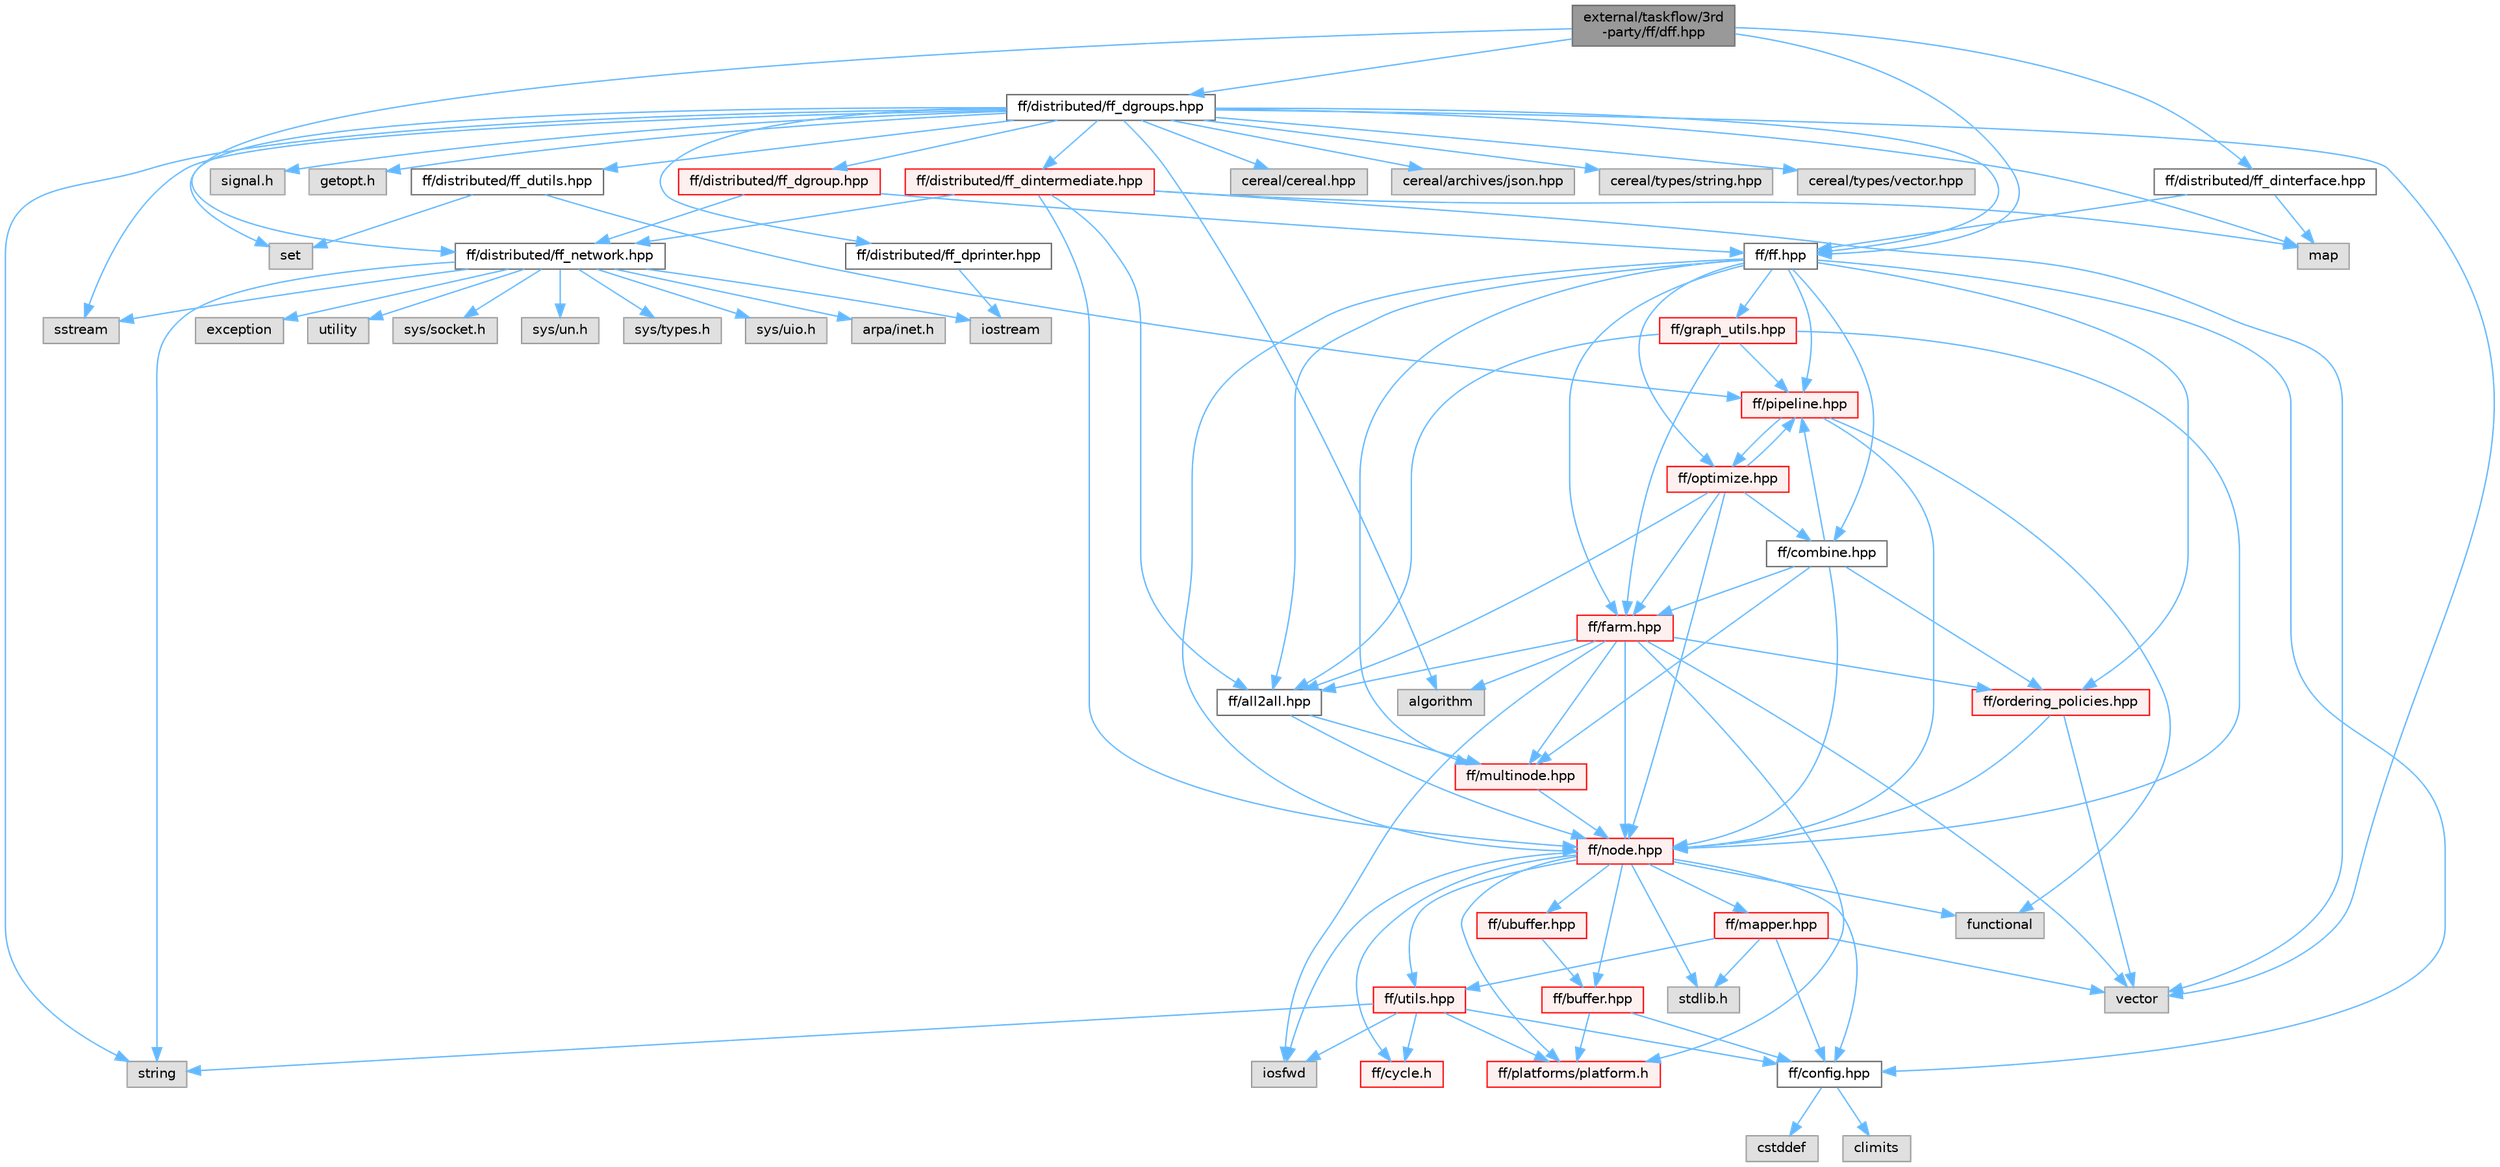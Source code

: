 digraph "external/taskflow/3rd-party/ff/dff.hpp"
{
 // LATEX_PDF_SIZE
  bgcolor="transparent";
  edge [fontname=Helvetica,fontsize=10,labelfontname=Helvetica,labelfontsize=10];
  node [fontname=Helvetica,fontsize=10,shape=box,height=0.2,width=0.4];
  Node1 [id="Node000001",label="external/taskflow/3rd\l-party/ff/dff.hpp",height=0.2,width=0.4,color="gray40", fillcolor="grey60", style="filled", fontcolor="black",tooltip=" "];
  Node1 -> Node2 [id="edge1_Node000001_Node000002",color="steelblue1",style="solid",tooltip=" "];
  Node2 [id="Node000002",label="ff/ff.hpp",height=0.2,width=0.4,color="grey40", fillcolor="white", style="filled",URL="$ff_8hpp.html",tooltip=" "];
  Node2 -> Node3 [id="edge2_Node000002_Node000003",color="steelblue1",style="solid",tooltip=" "];
  Node3 [id="Node000003",label="ff/config.hpp",height=0.2,width=0.4,color="grey40", fillcolor="white", style="filled",URL="$config_8hpp.html",tooltip=" "];
  Node3 -> Node4 [id="edge3_Node000003_Node000004",color="steelblue1",style="solid",tooltip=" "];
  Node4 [id="Node000004",label="cstddef",height=0.2,width=0.4,color="grey60", fillcolor="#E0E0E0", style="filled",tooltip=" "];
  Node3 -> Node5 [id="edge4_Node000003_Node000005",color="steelblue1",style="solid",tooltip=" "];
  Node5 [id="Node000005",label="climits",height=0.2,width=0.4,color="grey60", fillcolor="#E0E0E0", style="filled",tooltip=" "];
  Node2 -> Node6 [id="edge5_Node000002_Node000006",color="steelblue1",style="solid",tooltip=" "];
  Node6 [id="Node000006",label="ff/node.hpp",height=0.2,width=0.4,color="red", fillcolor="#FFF0F0", style="filled",URL="$node_8hpp.html",tooltip="FastFlow ff_node"];
  Node6 -> Node7 [id="edge6_Node000006_Node000007",color="steelblue1",style="solid",tooltip=" "];
  Node7 [id="Node000007",label="stdlib.h",height=0.2,width=0.4,color="grey60", fillcolor="#E0E0E0", style="filled",tooltip=" "];
  Node6 -> Node8 [id="edge7_Node000006_Node000008",color="steelblue1",style="solid",tooltip=" "];
  Node8 [id="Node000008",label="iosfwd",height=0.2,width=0.4,color="grey60", fillcolor="#E0E0E0", style="filled",tooltip=" "];
  Node6 -> Node9 [id="edge8_Node000006_Node000009",color="steelblue1",style="solid",tooltip=" "];
  Node9 [id="Node000009",label="functional",height=0.2,width=0.4,color="grey60", fillcolor="#E0E0E0", style="filled",tooltip=" "];
  Node6 -> Node10 [id="edge9_Node000006_Node000010",color="steelblue1",style="solid",tooltip=" "];
  Node10 [id="Node000010",label="ff/platforms/platform.h",height=0.2,width=0.4,color="red", fillcolor="#FFF0F0", style="filled",URL="$external_2taskflow_23rd-party_2ff_2platforms_2_platform_8h.html",tooltip=" "];
  Node6 -> Node12 [id="edge10_Node000006_Node000012",color="steelblue1",style="solid",tooltip=" "];
  Node12 [id="Node000012",label="ff/cycle.h",height=0.2,width=0.4,color="red", fillcolor="#FFF0F0", style="filled",URL="$cycle_8h.html",tooltip=" "];
  Node6 -> Node14 [id="edge11_Node000006_Node000014",color="steelblue1",style="solid",tooltip=" "];
  Node14 [id="Node000014",label="ff/utils.hpp",height=0.2,width=0.4,color="red", fillcolor="#FFF0F0", style="filled",URL="$utils_8hpp.html",tooltip="Utility functions"];
  Node14 -> Node8 [id="edge12_Node000014_Node000008",color="steelblue1",style="solid",tooltip=" "];
  Node14 -> Node3 [id="edge13_Node000014_Node000003",color="steelblue1",style="solid",tooltip=" "];
  Node14 -> Node10 [id="edge14_Node000014_Node000010",color="steelblue1",style="solid",tooltip=" "];
  Node14 -> Node20 [id="edge15_Node000014_Node000020",color="steelblue1",style="solid",tooltip=" "];
  Node20 [id="Node000020",label="string",height=0.2,width=0.4,color="grey60", fillcolor="#E0E0E0", style="filled",tooltip=" "];
  Node14 -> Node12 [id="edge16_Node000014_Node000012",color="steelblue1",style="solid",tooltip=" "];
  Node6 -> Node24 [id="edge17_Node000006_Node000024",color="steelblue1",style="solid",tooltip=" "];
  Node24 [id="Node000024",label="ff/buffer.hpp",height=0.2,width=0.4,color="red", fillcolor="#FFF0F0", style="filled",URL="$buffer_8hpp.html",tooltip="This file contains the definition of the bounded SPSC channel buffer used in FastFlow"];
  Node24 -> Node3 [id="edge18_Node000024_Node000003",color="steelblue1",style="solid",tooltip=" "];
  Node24 -> Node10 [id="edge19_Node000024_Node000010",color="steelblue1",style="solid",tooltip=" "];
  Node6 -> Node25 [id="edge20_Node000006_Node000025",color="steelblue1",style="solid",tooltip=" "];
  Node25 [id="Node000025",label="ff/ubuffer.hpp",height=0.2,width=0.4,color="red", fillcolor="#FFF0F0", style="filled",URL="$ubuffer_8hpp.html",tooltip="This file contains the definition of the unbounded SWSR circular buffer used in FastFlow"];
  Node25 -> Node24 [id="edge21_Node000025_Node000024",color="steelblue1",style="solid",tooltip=" "];
  Node6 -> Node29 [id="edge22_Node000006_Node000029",color="steelblue1",style="solid",tooltip=" "];
  Node29 [id="Node000029",label="ff/mapper.hpp",height=0.2,width=0.4,color="red", fillcolor="#FFF0F0", style="filled",URL="$mapper_8hpp.html",tooltip="This file contains the thread mapper definition used in FastFlow"];
  Node29 -> Node7 [id="edge23_Node000029_Node000007",color="steelblue1",style="solid",tooltip=" "];
  Node29 -> Node3 [id="edge24_Node000029_Node000003",color="steelblue1",style="solid",tooltip=" "];
  Node29 -> Node14 [id="edge25_Node000029_Node000014",color="steelblue1",style="solid",tooltip=" "];
  Node29 -> Node36 [id="edge26_Node000029_Node000036",color="steelblue1",style="solid",tooltip=" "];
  Node36 [id="Node000036",label="vector",height=0.2,width=0.4,color="grey60", fillcolor="#E0E0E0", style="filled",tooltip=" "];
  Node6 -> Node3 [id="edge27_Node000006_Node000003",color="steelblue1",style="solid",tooltip=" "];
  Node2 -> Node39 [id="edge28_Node000002_Node000039",color="steelblue1",style="solid",tooltip=" "];
  Node39 [id="Node000039",label="ff/multinode.hpp",height=0.2,width=0.4,color="red", fillcolor="#FFF0F0", style="filled",URL="$multinode_8hpp.html",tooltip="FastFlow ff_minode ff_monode and typed versions."];
  Node39 -> Node6 [id="edge29_Node000039_Node000006",color="steelblue1",style="solid",tooltip=" "];
  Node2 -> Node43 [id="edge30_Node000002_Node000043",color="steelblue1",style="solid",tooltip=" "];
  Node43 [id="Node000043",label="ff/pipeline.hpp",height=0.2,width=0.4,color="red", fillcolor="#FFF0F0", style="filled",URL="$3rd-party_2ff_2pipeline_8hpp.html",tooltip="This file implements the pipeline skeleton, both in the high-level pattern syntax (ff::ff_pipe) and l..."];
  Node43 -> Node9 [id="edge31_Node000043_Node000009",color="steelblue1",style="solid",tooltip=" "];
  Node43 -> Node6 [id="edge32_Node000043_Node000006",color="steelblue1",style="solid",tooltip=" "];
  Node43 -> Node45 [id="edge33_Node000043_Node000045",color="steelblue1",style="solid",tooltip=" "];
  Node45 [id="Node000045",label="ff/optimize.hpp",height=0.2,width=0.4,color="red", fillcolor="#FFF0F0", style="filled",URL="$optimize_8hpp.html",tooltip="FastFlow optimization heuristics"];
  Node45 -> Node6 [id="edge34_Node000045_Node000006",color="steelblue1",style="solid",tooltip=" "];
  Node45 -> Node43 [id="edge35_Node000045_Node000043",color="steelblue1",style="solid",tooltip=" "];
  Node45 -> Node46 [id="edge36_Node000045_Node000046",color="steelblue1",style="solid",tooltip=" "];
  Node46 [id="Node000046",label="ff/farm.hpp",height=0.2,width=0.4,color="red", fillcolor="#FFF0F0", style="filled",URL="$farm_8hpp.html",tooltip="Farm pattern"];
  Node46 -> Node8 [id="edge37_Node000046_Node000008",color="steelblue1",style="solid",tooltip=" "];
  Node46 -> Node36 [id="edge38_Node000046_Node000036",color="steelblue1",style="solid",tooltip=" "];
  Node46 -> Node33 [id="edge39_Node000046_Node000033",color="steelblue1",style="solid",tooltip=" "];
  Node33 [id="Node000033",label="algorithm",height=0.2,width=0.4,color="grey60", fillcolor="#E0E0E0", style="filled",tooltip=" "];
  Node46 -> Node10 [id="edge40_Node000046_Node000010",color="steelblue1",style="solid",tooltip=" "];
  Node46 -> Node6 [id="edge41_Node000046_Node000006",color="steelblue1",style="solid",tooltip=" "];
  Node46 -> Node39 [id="edge42_Node000046_Node000039",color="steelblue1",style="solid",tooltip=" "];
  Node46 -> Node47 [id="edge43_Node000046_Node000047",color="steelblue1",style="solid",tooltip=" "];
  Node47 [id="Node000047",label="ff/ordering_policies.hpp",height=0.2,width=0.4,color="red", fillcolor="#FFF0F0", style="filled",URL="$ordering__policies_8hpp.html",tooltip=" "];
  Node47 -> Node36 [id="edge44_Node000047_Node000036",color="steelblue1",style="solid",tooltip=" "];
  Node47 -> Node6 [id="edge45_Node000047_Node000006",color="steelblue1",style="solid",tooltip=" "];
  Node46 -> Node49 [id="edge46_Node000046_Node000049",color="steelblue1",style="solid",tooltip=" "];
  Node49 [id="Node000049",label="ff/all2all.hpp",height=0.2,width=0.4,color="grey40", fillcolor="white", style="filled",URL="$all2all_8hpp.html",tooltip="FastFlow all-2-all building block"];
  Node49 -> Node6 [id="edge47_Node000049_Node000006",color="steelblue1",style="solid",tooltip=" "];
  Node49 -> Node39 [id="edge48_Node000049_Node000039",color="steelblue1",style="solid",tooltip=" "];
  Node45 -> Node49 [id="edge49_Node000045_Node000049",color="steelblue1",style="solid",tooltip=" "];
  Node45 -> Node50 [id="edge50_Node000045_Node000050",color="steelblue1",style="solid",tooltip=" "];
  Node50 [id="Node000050",label="ff/combine.hpp",height=0.2,width=0.4,color="grey40", fillcolor="white", style="filled",URL="$combine_8hpp.html",tooltip="FastFlow composition building block"];
  Node50 -> Node6 [id="edge51_Node000050_Node000006",color="steelblue1",style="solid",tooltip=" "];
  Node50 -> Node39 [id="edge52_Node000050_Node000039",color="steelblue1",style="solid",tooltip=" "];
  Node50 -> Node43 [id="edge53_Node000050_Node000043",color="steelblue1",style="solid",tooltip=" "];
  Node50 -> Node47 [id="edge54_Node000050_Node000047",color="steelblue1",style="solid",tooltip=" "];
  Node50 -> Node46 [id="edge55_Node000050_Node000046",color="steelblue1",style="solid",tooltip=" "];
  Node2 -> Node46 [id="edge56_Node000002_Node000046",color="steelblue1",style="solid",tooltip=" "];
  Node2 -> Node49 [id="edge57_Node000002_Node000049",color="steelblue1",style="solid",tooltip=" "];
  Node2 -> Node50 [id="edge58_Node000002_Node000050",color="steelblue1",style="solid",tooltip=" "];
  Node2 -> Node45 [id="edge59_Node000002_Node000045",color="steelblue1",style="solid",tooltip=" "];
  Node2 -> Node47 [id="edge60_Node000002_Node000047",color="steelblue1",style="solid",tooltip=" "];
  Node2 -> Node51 [id="edge61_Node000002_Node000051",color="steelblue1",style="solid",tooltip=" "];
  Node51 [id="Node000051",label="ff/graph_utils.hpp",height=0.2,width=0.4,color="red", fillcolor="#FFF0F0", style="filled",URL="$graph__utils_8hpp.html",tooltip="Utility functions for manipulating the concurrency graph"];
  Node51 -> Node6 [id="edge62_Node000051_Node000006",color="steelblue1",style="solid",tooltip=" "];
  Node51 -> Node46 [id="edge63_Node000051_Node000046",color="steelblue1",style="solid",tooltip=" "];
  Node51 -> Node49 [id="edge64_Node000051_Node000049",color="steelblue1",style="solid",tooltip=" "];
  Node51 -> Node43 [id="edge65_Node000051_Node000043",color="steelblue1",style="solid",tooltip=" "];
  Node1 -> Node52 [id="edge66_Node000001_Node000052",color="steelblue1",style="solid",tooltip=" "];
  Node52 [id="Node000052",label="ff/distributed/ff_network.hpp",height=0.2,width=0.4,color="grey40", fillcolor="white", style="filled",URL="$ff__network_8hpp.html",tooltip=" "];
  Node52 -> Node53 [id="edge67_Node000052_Node000053",color="steelblue1",style="solid",tooltip=" "];
  Node53 [id="Node000053",label="sstream",height=0.2,width=0.4,color="grey60", fillcolor="#E0E0E0", style="filled",tooltip=" "];
  Node52 -> Node54 [id="edge68_Node000052_Node000054",color="steelblue1",style="solid",tooltip=" "];
  Node54 [id="Node000054",label="iostream",height=0.2,width=0.4,color="grey60", fillcolor="#E0E0E0", style="filled",tooltip=" "];
  Node52 -> Node55 [id="edge69_Node000052_Node000055",color="steelblue1",style="solid",tooltip=" "];
  Node55 [id="Node000055",label="exception",height=0.2,width=0.4,color="grey60", fillcolor="#E0E0E0", style="filled",tooltip=" "];
  Node52 -> Node20 [id="edge70_Node000052_Node000020",color="steelblue1",style="solid",tooltip=" "];
  Node52 -> Node56 [id="edge71_Node000052_Node000056",color="steelblue1",style="solid",tooltip=" "];
  Node56 [id="Node000056",label="utility",height=0.2,width=0.4,color="grey60", fillcolor="#E0E0E0", style="filled",tooltip=" "];
  Node52 -> Node57 [id="edge72_Node000052_Node000057",color="steelblue1",style="solid",tooltip=" "];
  Node57 [id="Node000057",label="sys/socket.h",height=0.2,width=0.4,color="grey60", fillcolor="#E0E0E0", style="filled",tooltip=" "];
  Node52 -> Node58 [id="edge73_Node000052_Node000058",color="steelblue1",style="solid",tooltip=" "];
  Node58 [id="Node000058",label="sys/un.h",height=0.2,width=0.4,color="grey60", fillcolor="#E0E0E0", style="filled",tooltip=" "];
  Node52 -> Node59 [id="edge74_Node000052_Node000059",color="steelblue1",style="solid",tooltip=" "];
  Node59 [id="Node000059",label="sys/types.h",height=0.2,width=0.4,color="grey60", fillcolor="#E0E0E0", style="filled",tooltip=" "];
  Node52 -> Node60 [id="edge75_Node000052_Node000060",color="steelblue1",style="solid",tooltip=" "];
  Node60 [id="Node000060",label="sys/uio.h",height=0.2,width=0.4,color="grey60", fillcolor="#E0E0E0", style="filled",tooltip=" "];
  Node52 -> Node61 [id="edge76_Node000052_Node000061",color="steelblue1",style="solid",tooltip=" "];
  Node61 [id="Node000061",label="arpa/inet.h",height=0.2,width=0.4,color="grey60", fillcolor="#E0E0E0", style="filled",tooltip=" "];
  Node1 -> Node62 [id="edge77_Node000001_Node000062",color="steelblue1",style="solid",tooltip=" "];
  Node62 [id="Node000062",label="ff/distributed/ff_dgroups.hpp",height=0.2,width=0.4,color="grey40", fillcolor="white", style="filled",URL="$ff__dgroups_8hpp.html",tooltip=" "];
  Node62 -> Node63 [id="edge78_Node000062_Node000063",color="steelblue1",style="solid",tooltip=" "];
  Node63 [id="Node000063",label="signal.h",height=0.2,width=0.4,color="grey60", fillcolor="#E0E0E0", style="filled",tooltip=" "];
  Node62 -> Node64 [id="edge79_Node000062_Node000064",color="steelblue1",style="solid",tooltip=" "];
  Node64 [id="Node000064",label="getopt.h",height=0.2,width=0.4,color="grey60", fillcolor="#E0E0E0", style="filled",tooltip=" "];
  Node62 -> Node20 [id="edge80_Node000062_Node000020",color="steelblue1",style="solid",tooltip=" "];
  Node62 -> Node65 [id="edge81_Node000062_Node000065",color="steelblue1",style="solid",tooltip=" "];
  Node65 [id="Node000065",label="map",height=0.2,width=0.4,color="grey60", fillcolor="#E0E0E0", style="filled",tooltip=" "];
  Node62 -> Node32 [id="edge82_Node000062_Node000032",color="steelblue1",style="solid",tooltip=" "];
  Node32 [id="Node000032",label="set",height=0.2,width=0.4,color="grey60", fillcolor="#E0E0E0", style="filled",tooltip=" "];
  Node62 -> Node36 [id="edge83_Node000062_Node000036",color="steelblue1",style="solid",tooltip=" "];
  Node62 -> Node53 [id="edge84_Node000062_Node000053",color="steelblue1",style="solid",tooltip=" "];
  Node62 -> Node33 [id="edge85_Node000062_Node000033",color="steelblue1",style="solid",tooltip=" "];
  Node62 -> Node2 [id="edge86_Node000062_Node000002",color="steelblue1",style="solid",tooltip=" "];
  Node62 -> Node66 [id="edge87_Node000062_Node000066",color="steelblue1",style="solid",tooltip=" "];
  Node66 [id="Node000066",label="ff/distributed/ff_dprinter.hpp",height=0.2,width=0.4,color="grey40", fillcolor="white", style="filled",URL="$ff__dprinter_8hpp.html",tooltip=" "];
  Node66 -> Node54 [id="edge88_Node000066_Node000054",color="steelblue1",style="solid",tooltip=" "];
  Node62 -> Node67 [id="edge89_Node000062_Node000067",color="steelblue1",style="solid",tooltip=" "];
  Node67 [id="Node000067",label="ff/distributed/ff_dutils.hpp",height=0.2,width=0.4,color="grey40", fillcolor="white", style="filled",URL="$ff__dutils_8hpp.html",tooltip=" "];
  Node67 -> Node32 [id="edge90_Node000067_Node000032",color="steelblue1",style="solid",tooltip=" "];
  Node67 -> Node43 [id="edge91_Node000067_Node000043",color="steelblue1",style="solid",tooltip=" "];
  Node62 -> Node68 [id="edge92_Node000062_Node000068",color="steelblue1",style="solid",tooltip=" "];
  Node68 [id="Node000068",label="ff/distributed/ff_dintermediate.hpp",height=0.2,width=0.4,color="red", fillcolor="#FFF0F0", style="filled",URL="$ff__dintermediate_8hpp.html",tooltip=" "];
  Node68 -> Node52 [id="edge93_Node000068_Node000052",color="steelblue1",style="solid",tooltip=" "];
  Node68 -> Node6 [id="edge94_Node000068_Node000006",color="steelblue1",style="solid",tooltip=" "];
  Node68 -> Node49 [id="edge95_Node000068_Node000049",color="steelblue1",style="solid",tooltip=" "];
  Node68 -> Node36 [id="edge96_Node000068_Node000036",color="steelblue1",style="solid",tooltip=" "];
  Node68 -> Node65 [id="edge97_Node000068_Node000065",color="steelblue1",style="solid",tooltip=" "];
  Node62 -> Node71 [id="edge98_Node000062_Node000071",color="steelblue1",style="solid",tooltip=" "];
  Node71 [id="Node000071",label="ff/distributed/ff_dgroup.hpp",height=0.2,width=0.4,color="red", fillcolor="#FFF0F0", style="filled",URL="$ff__dgroup_8hpp.html",tooltip=" "];
  Node71 -> Node2 [id="edge99_Node000071_Node000002",color="steelblue1",style="solid",tooltip=" "];
  Node71 -> Node52 [id="edge100_Node000071_Node000052",color="steelblue1",style="solid",tooltip=" "];
  Node62 -> Node74 [id="edge101_Node000062_Node000074",color="steelblue1",style="solid",tooltip=" "];
  Node74 [id="Node000074",label="cereal/cereal.hpp",height=0.2,width=0.4,color="grey60", fillcolor="#E0E0E0", style="filled",tooltip=" "];
  Node62 -> Node85 [id="edge102_Node000062_Node000085",color="steelblue1",style="solid",tooltip=" "];
  Node85 [id="Node000085",label="cereal/archives/json.hpp",height=0.2,width=0.4,color="grey60", fillcolor="#E0E0E0", style="filled",tooltip=" "];
  Node62 -> Node86 [id="edge103_Node000062_Node000086",color="steelblue1",style="solid",tooltip=" "];
  Node86 [id="Node000086",label="cereal/types/string.hpp",height=0.2,width=0.4,color="grey60", fillcolor="#E0E0E0", style="filled",tooltip=" "];
  Node62 -> Node78 [id="edge104_Node000062_Node000078",color="steelblue1",style="solid",tooltip=" "];
  Node78 [id="Node000078",label="cereal/types/vector.hpp",height=0.2,width=0.4,color="grey60", fillcolor="#E0E0E0", style="filled",tooltip=" "];
  Node1 -> Node87 [id="edge105_Node000001_Node000087",color="steelblue1",style="solid",tooltip=" "];
  Node87 [id="Node000087",label="ff/distributed/ff_dinterface.hpp",height=0.2,width=0.4,color="grey40", fillcolor="white", style="filled",URL="$ff__dinterface_8hpp.html",tooltip=" "];
  Node87 -> Node2 [id="edge106_Node000087_Node000002",color="steelblue1",style="solid",tooltip=" "];
  Node87 -> Node65 [id="edge107_Node000087_Node000065",color="steelblue1",style="solid",tooltip=" "];
}
